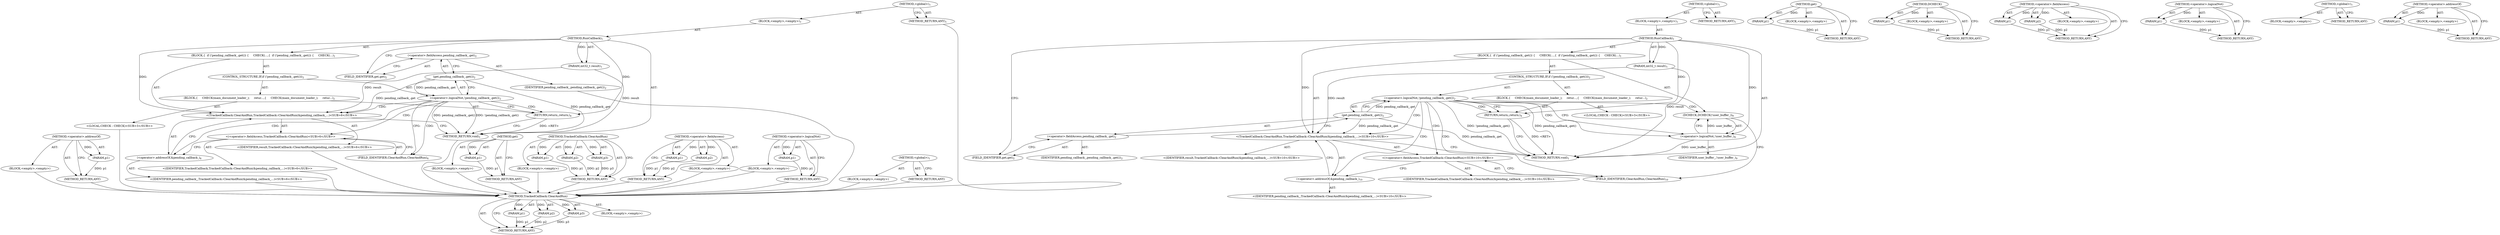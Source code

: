digraph "&lt;operator&gt;.addressOf" {
vulnerable_65 [label=<(METHOD,&lt;operator&gt;.addressOf)>];
vulnerable_66 [label=<(PARAM,p1)>];
vulnerable_67 [label=<(BLOCK,&lt;empty&gt;,&lt;empty&gt;)>];
vulnerable_68 [label=<(METHOD_RETURN,ANY)>];
vulnerable_6 [label=<(METHOD,&lt;global&gt;)<SUB>1</SUB>>];
vulnerable_7 [label=<(BLOCK,&lt;empty&gt;,&lt;empty&gt;)<SUB>1</SUB>>];
vulnerable_8 [label=<(METHOD,RunCallback)<SUB>1</SUB>>];
vulnerable_9 [label=<(PARAM,int32_t result)<SUB>1</SUB>>];
vulnerable_10 [label=<(BLOCK,{
  if (!pending_callback_.get()) {
     CHECK(...,{
  if (!pending_callback_.get()) {
     CHECK(...)<SUB>1</SUB>>];
vulnerable_11 [label=<(CONTROL_STRUCTURE,IF,if (!pending_callback_.get()))<SUB>2</SUB>>];
vulnerable_12 [label=<(&lt;operator&gt;.logicalNot,!pending_callback_.get())<SUB>2</SUB>>];
vulnerable_13 [label=<(get,pending_callback_.get())<SUB>2</SUB>>];
vulnerable_14 [label=<(&lt;operator&gt;.fieldAccess,pending_callback_.get)<SUB>2</SUB>>];
vulnerable_15 [label=<(IDENTIFIER,pending_callback_,pending_callback_.get())<SUB>2</SUB>>];
vulnerable_16 [label=<(FIELD_IDENTIFIER,get,get)<SUB>2</SUB>>];
vulnerable_17 [label=<(BLOCK,{
     CHECK(main_document_loader_);
     retur...,{
     CHECK(main_document_loader_);
     retur...)<SUB>2</SUB>>];
vulnerable_18 [label="<(LOCAL,CHECK : CHECK)<SUB>3</SUB>>"];
vulnerable_19 [label=<(RETURN,return;,return;)<SUB>4</SUB>>];
vulnerable_20 [label="<(TrackedCallback.ClearAndRun,TrackedCallback::ClearAndRun(&amp;pending_callback_...)<SUB>6</SUB>>"];
vulnerable_21 [label="<(&lt;operator&gt;.fieldAccess,TrackedCallback::ClearAndRun)<SUB>6</SUB>>"];
vulnerable_22 [label="<(IDENTIFIER,TrackedCallback,TrackedCallback::ClearAndRun(&amp;pending_callback_...)<SUB>6</SUB>>"];
vulnerable_23 [label=<(FIELD_IDENTIFIER,ClearAndRun,ClearAndRun)<SUB>6</SUB>>];
vulnerable_24 [label=<(&lt;operator&gt;.addressOf,&amp;pending_callback_)<SUB>6</SUB>>];
vulnerable_25 [label="<(IDENTIFIER,pending_callback_,TrackedCallback::ClearAndRun(&amp;pending_callback_...)<SUB>6</SUB>>"];
vulnerable_26 [label="<(IDENTIFIER,result,TrackedCallback::ClearAndRun(&amp;pending_callback_...)<SUB>6</SUB>>"];
vulnerable_27 [label=<(METHOD_RETURN,void)<SUB>1</SUB>>];
vulnerable_29 [label=<(METHOD_RETURN,ANY)<SUB>1</SUB>>];
vulnerable_50 [label=<(METHOD,get)>];
vulnerable_51 [label=<(PARAM,p1)>];
vulnerable_52 [label=<(BLOCK,&lt;empty&gt;,&lt;empty&gt;)>];
vulnerable_53 [label=<(METHOD_RETURN,ANY)>];
vulnerable_59 [label=<(METHOD,TrackedCallback.ClearAndRun)>];
vulnerable_60 [label=<(PARAM,p1)>];
vulnerable_61 [label=<(PARAM,p2)>];
vulnerable_62 [label=<(PARAM,p3)>];
vulnerable_63 [label=<(BLOCK,&lt;empty&gt;,&lt;empty&gt;)>];
vulnerable_64 [label=<(METHOD_RETURN,ANY)>];
vulnerable_54 [label=<(METHOD,&lt;operator&gt;.fieldAccess)>];
vulnerable_55 [label=<(PARAM,p1)>];
vulnerable_56 [label=<(PARAM,p2)>];
vulnerable_57 [label=<(BLOCK,&lt;empty&gt;,&lt;empty&gt;)>];
vulnerable_58 [label=<(METHOD_RETURN,ANY)>];
vulnerable_46 [label=<(METHOD,&lt;operator&gt;.logicalNot)>];
vulnerable_47 [label=<(PARAM,p1)>];
vulnerable_48 [label=<(BLOCK,&lt;empty&gt;,&lt;empty&gt;)>];
vulnerable_49 [label=<(METHOD_RETURN,ANY)>];
vulnerable_40 [label=<(METHOD,&lt;global&gt;)<SUB>1</SUB>>];
vulnerable_41 [label=<(BLOCK,&lt;empty&gt;,&lt;empty&gt;)>];
vulnerable_42 [label=<(METHOD_RETURN,ANY)>];
fixed_66 [label=<(METHOD,TrackedCallback.ClearAndRun)>];
fixed_67 [label=<(PARAM,p1)>];
fixed_68 [label=<(PARAM,p2)>];
fixed_69 [label=<(PARAM,p3)>];
fixed_70 [label=<(BLOCK,&lt;empty&gt;,&lt;empty&gt;)>];
fixed_71 [label=<(METHOD_RETURN,ANY)>];
fixed_6 [label=<(METHOD,&lt;global&gt;)<SUB>1</SUB>>];
fixed_7 [label=<(BLOCK,&lt;empty&gt;,&lt;empty&gt;)<SUB>1</SUB>>];
fixed_8 [label=<(METHOD,RunCallback)<SUB>1</SUB>>];
fixed_9 [label=<(PARAM,int32_t result)<SUB>1</SUB>>];
fixed_10 [label=<(BLOCK,{
  if (!pending_callback_.get()) {
     CHECK(...,{
  if (!pending_callback_.get()) {
     CHECK(...)<SUB>1</SUB>>];
fixed_11 [label=<(CONTROL_STRUCTURE,IF,if (!pending_callback_.get()))<SUB>2</SUB>>];
fixed_12 [label=<(&lt;operator&gt;.logicalNot,!pending_callback_.get())<SUB>2</SUB>>];
fixed_13 [label=<(get,pending_callback_.get())<SUB>2</SUB>>];
fixed_14 [label=<(&lt;operator&gt;.fieldAccess,pending_callback_.get)<SUB>2</SUB>>];
fixed_15 [label=<(IDENTIFIER,pending_callback_,pending_callback_.get())<SUB>2</SUB>>];
fixed_16 [label=<(FIELD_IDENTIFIER,get,get)<SUB>2</SUB>>];
fixed_17 [label=<(BLOCK,{
     CHECK(main_document_loader_);
     retur...,{
     CHECK(main_document_loader_);
     retur...)<SUB>2</SUB>>];
fixed_18 [label="<(LOCAL,CHECK : CHECK)<SUB>3</SUB>>"];
fixed_19 [label=<(RETURN,return;,return;)<SUB>4</SUB>>];
fixed_20 [label=<(DCHECK,DCHECK(!user_buffer_))<SUB>9</SUB>>];
fixed_21 [label=<(&lt;operator&gt;.logicalNot,!user_buffer_)<SUB>9</SUB>>];
fixed_22 [label=<(IDENTIFIER,user_buffer_,!user_buffer_)<SUB>9</SUB>>];
fixed_23 [label="<(TrackedCallback.ClearAndRun,TrackedCallback::ClearAndRun(&amp;pending_callback_...)<SUB>10</SUB>>"];
fixed_24 [label="<(&lt;operator&gt;.fieldAccess,TrackedCallback::ClearAndRun)<SUB>10</SUB>>"];
fixed_25 [label="<(IDENTIFIER,TrackedCallback,TrackedCallback::ClearAndRun(&amp;pending_callback_...)<SUB>10</SUB>>"];
fixed_26 [label=<(FIELD_IDENTIFIER,ClearAndRun,ClearAndRun)<SUB>10</SUB>>];
fixed_27 [label=<(&lt;operator&gt;.addressOf,&amp;pending_callback_)<SUB>10</SUB>>];
fixed_28 [label="<(IDENTIFIER,pending_callback_,TrackedCallback::ClearAndRun(&amp;pending_callback_...)<SUB>10</SUB>>"];
fixed_29 [label="<(IDENTIFIER,result,TrackedCallback::ClearAndRun(&amp;pending_callback_...)<SUB>10</SUB>>"];
fixed_30 [label=<(METHOD_RETURN,void)<SUB>1</SUB>>];
fixed_32 [label=<(METHOD_RETURN,ANY)<SUB>1</SUB>>];
fixed_53 [label=<(METHOD,get)>];
fixed_54 [label=<(PARAM,p1)>];
fixed_55 [label=<(BLOCK,&lt;empty&gt;,&lt;empty&gt;)>];
fixed_56 [label=<(METHOD_RETURN,ANY)>];
fixed_62 [label=<(METHOD,DCHECK)>];
fixed_63 [label=<(PARAM,p1)>];
fixed_64 [label=<(BLOCK,&lt;empty&gt;,&lt;empty&gt;)>];
fixed_65 [label=<(METHOD_RETURN,ANY)>];
fixed_57 [label=<(METHOD,&lt;operator&gt;.fieldAccess)>];
fixed_58 [label=<(PARAM,p1)>];
fixed_59 [label=<(PARAM,p2)>];
fixed_60 [label=<(BLOCK,&lt;empty&gt;,&lt;empty&gt;)>];
fixed_61 [label=<(METHOD_RETURN,ANY)>];
fixed_49 [label=<(METHOD,&lt;operator&gt;.logicalNot)>];
fixed_50 [label=<(PARAM,p1)>];
fixed_51 [label=<(BLOCK,&lt;empty&gt;,&lt;empty&gt;)>];
fixed_52 [label=<(METHOD_RETURN,ANY)>];
fixed_43 [label=<(METHOD,&lt;global&gt;)<SUB>1</SUB>>];
fixed_44 [label=<(BLOCK,&lt;empty&gt;,&lt;empty&gt;)>];
fixed_45 [label=<(METHOD_RETURN,ANY)>];
fixed_72 [label=<(METHOD,&lt;operator&gt;.addressOf)>];
fixed_73 [label=<(PARAM,p1)>];
fixed_74 [label=<(BLOCK,&lt;empty&gt;,&lt;empty&gt;)>];
fixed_75 [label=<(METHOD_RETURN,ANY)>];
vulnerable_65 -> vulnerable_66  [key=0, label="AST: "];
vulnerable_65 -> vulnerable_66  [key=1, label="DDG: "];
vulnerable_65 -> vulnerable_67  [key=0, label="AST: "];
vulnerable_65 -> vulnerable_68  [key=0, label="AST: "];
vulnerable_65 -> vulnerable_68  [key=1, label="CFG: "];
vulnerable_66 -> vulnerable_68  [key=0, label="DDG: p1"];
vulnerable_67 -> fixed_66  [key=0];
vulnerable_68 -> fixed_66  [key=0];
vulnerable_6 -> vulnerable_7  [key=0, label="AST: "];
vulnerable_6 -> vulnerable_29  [key=0, label="AST: "];
vulnerable_6 -> vulnerable_29  [key=1, label="CFG: "];
vulnerable_7 -> vulnerable_8  [key=0, label="AST: "];
vulnerable_8 -> vulnerable_9  [key=0, label="AST: "];
vulnerable_8 -> vulnerable_9  [key=1, label="DDG: "];
vulnerable_8 -> vulnerable_10  [key=0, label="AST: "];
vulnerable_8 -> vulnerable_27  [key=0, label="AST: "];
vulnerable_8 -> vulnerable_16  [key=0, label="CFG: "];
vulnerable_8 -> vulnerable_20  [key=0, label="DDG: "];
vulnerable_8 -> vulnerable_19  [key=0, label="DDG: "];
vulnerable_9 -> vulnerable_27  [key=0, label="DDG: result"];
vulnerable_9 -> vulnerable_20  [key=0, label="DDG: result"];
vulnerable_10 -> vulnerable_11  [key=0, label="AST: "];
vulnerable_10 -> vulnerable_20  [key=0, label="AST: "];
vulnerable_11 -> vulnerable_12  [key=0, label="AST: "];
vulnerable_11 -> vulnerable_17  [key=0, label="AST: "];
vulnerable_12 -> vulnerable_13  [key=0, label="AST: "];
vulnerable_12 -> vulnerable_19  [key=0, label="CFG: "];
vulnerable_12 -> vulnerable_19  [key=1, label="CDG: "];
vulnerable_12 -> vulnerable_23  [key=0, label="CFG: "];
vulnerable_12 -> vulnerable_23  [key=1, label="CDG: "];
vulnerable_12 -> vulnerable_27  [key=0, label="DDG: pending_callback_.get()"];
vulnerable_12 -> vulnerable_27  [key=1, label="DDG: !pending_callback_.get()"];
vulnerable_12 -> vulnerable_20  [key=0, label="CDG: "];
vulnerable_12 -> vulnerable_24  [key=0, label="CDG: "];
vulnerable_12 -> vulnerable_21  [key=0, label="CDG: "];
vulnerable_13 -> vulnerable_14  [key=0, label="AST: "];
vulnerable_13 -> vulnerable_12  [key=0, label="CFG: "];
vulnerable_13 -> vulnerable_12  [key=1, label="DDG: pending_callback_.get"];
vulnerable_13 -> vulnerable_27  [key=0, label="DDG: pending_callback_.get"];
vulnerable_13 -> vulnerable_20  [key=0, label="DDG: pending_callback_.get"];
vulnerable_14 -> vulnerable_15  [key=0, label="AST: "];
vulnerable_14 -> vulnerable_16  [key=0, label="AST: "];
vulnerable_14 -> vulnerable_13  [key=0, label="CFG: "];
vulnerable_15 -> fixed_66  [key=0];
vulnerable_16 -> vulnerable_14  [key=0, label="CFG: "];
vulnerable_17 -> vulnerable_18  [key=0, label="AST: "];
vulnerable_17 -> vulnerable_19  [key=0, label="AST: "];
vulnerable_18 -> fixed_66  [key=0];
vulnerable_19 -> vulnerable_27  [key=0, label="CFG: "];
vulnerable_19 -> vulnerable_27  [key=1, label="DDG: &lt;RET&gt;"];
vulnerable_20 -> vulnerable_21  [key=0, label="AST: "];
vulnerable_20 -> vulnerable_24  [key=0, label="AST: "];
vulnerable_20 -> vulnerable_26  [key=0, label="AST: "];
vulnerable_20 -> vulnerable_27  [key=0, label="CFG: "];
vulnerable_21 -> vulnerable_22  [key=0, label="AST: "];
vulnerable_21 -> vulnerable_23  [key=0, label="AST: "];
vulnerable_21 -> vulnerable_24  [key=0, label="CFG: "];
vulnerable_22 -> fixed_66  [key=0];
vulnerable_23 -> vulnerable_21  [key=0, label="CFG: "];
vulnerable_24 -> vulnerable_25  [key=0, label="AST: "];
vulnerable_24 -> vulnerable_20  [key=0, label="CFG: "];
vulnerable_25 -> fixed_66  [key=0];
vulnerable_26 -> fixed_66  [key=0];
vulnerable_27 -> fixed_66  [key=0];
vulnerable_29 -> fixed_66  [key=0];
vulnerable_50 -> vulnerable_51  [key=0, label="AST: "];
vulnerable_50 -> vulnerable_51  [key=1, label="DDG: "];
vulnerable_50 -> vulnerable_52  [key=0, label="AST: "];
vulnerable_50 -> vulnerable_53  [key=0, label="AST: "];
vulnerable_50 -> vulnerable_53  [key=1, label="CFG: "];
vulnerable_51 -> vulnerable_53  [key=0, label="DDG: p1"];
vulnerable_52 -> fixed_66  [key=0];
vulnerable_53 -> fixed_66  [key=0];
vulnerable_59 -> vulnerable_60  [key=0, label="AST: "];
vulnerable_59 -> vulnerable_60  [key=1, label="DDG: "];
vulnerable_59 -> vulnerable_63  [key=0, label="AST: "];
vulnerable_59 -> vulnerable_61  [key=0, label="AST: "];
vulnerable_59 -> vulnerable_61  [key=1, label="DDG: "];
vulnerable_59 -> vulnerable_64  [key=0, label="AST: "];
vulnerable_59 -> vulnerable_64  [key=1, label="CFG: "];
vulnerable_59 -> vulnerable_62  [key=0, label="AST: "];
vulnerable_59 -> vulnerable_62  [key=1, label="DDG: "];
vulnerable_60 -> vulnerable_64  [key=0, label="DDG: p1"];
vulnerable_61 -> vulnerable_64  [key=0, label="DDG: p2"];
vulnerable_62 -> vulnerable_64  [key=0, label="DDG: p3"];
vulnerable_63 -> fixed_66  [key=0];
vulnerable_64 -> fixed_66  [key=0];
vulnerable_54 -> vulnerable_55  [key=0, label="AST: "];
vulnerable_54 -> vulnerable_55  [key=1, label="DDG: "];
vulnerable_54 -> vulnerable_57  [key=0, label="AST: "];
vulnerable_54 -> vulnerable_56  [key=0, label="AST: "];
vulnerable_54 -> vulnerable_56  [key=1, label="DDG: "];
vulnerable_54 -> vulnerable_58  [key=0, label="AST: "];
vulnerable_54 -> vulnerable_58  [key=1, label="CFG: "];
vulnerable_55 -> vulnerable_58  [key=0, label="DDG: p1"];
vulnerable_56 -> vulnerable_58  [key=0, label="DDG: p2"];
vulnerable_57 -> fixed_66  [key=0];
vulnerable_58 -> fixed_66  [key=0];
vulnerable_46 -> vulnerable_47  [key=0, label="AST: "];
vulnerable_46 -> vulnerable_47  [key=1, label="DDG: "];
vulnerable_46 -> vulnerable_48  [key=0, label="AST: "];
vulnerable_46 -> vulnerable_49  [key=0, label="AST: "];
vulnerable_46 -> vulnerable_49  [key=1, label="CFG: "];
vulnerable_47 -> vulnerable_49  [key=0, label="DDG: p1"];
vulnerable_48 -> fixed_66  [key=0];
vulnerable_49 -> fixed_66  [key=0];
vulnerable_40 -> vulnerable_41  [key=0, label="AST: "];
vulnerable_40 -> vulnerable_42  [key=0, label="AST: "];
vulnerable_40 -> vulnerable_42  [key=1, label="CFG: "];
vulnerable_41 -> fixed_66  [key=0];
vulnerable_42 -> fixed_66  [key=0];
fixed_66 -> fixed_67  [key=0, label="AST: "];
fixed_66 -> fixed_67  [key=1, label="DDG: "];
fixed_66 -> fixed_70  [key=0, label="AST: "];
fixed_66 -> fixed_68  [key=0, label="AST: "];
fixed_66 -> fixed_68  [key=1, label="DDG: "];
fixed_66 -> fixed_71  [key=0, label="AST: "];
fixed_66 -> fixed_71  [key=1, label="CFG: "];
fixed_66 -> fixed_69  [key=0, label="AST: "];
fixed_66 -> fixed_69  [key=1, label="DDG: "];
fixed_67 -> fixed_71  [key=0, label="DDG: p1"];
fixed_68 -> fixed_71  [key=0, label="DDG: p2"];
fixed_69 -> fixed_71  [key=0, label="DDG: p3"];
fixed_6 -> fixed_7  [key=0, label="AST: "];
fixed_6 -> fixed_32  [key=0, label="AST: "];
fixed_6 -> fixed_32  [key=1, label="CFG: "];
fixed_7 -> fixed_8  [key=0, label="AST: "];
fixed_8 -> fixed_9  [key=0, label="AST: "];
fixed_8 -> fixed_9  [key=1, label="DDG: "];
fixed_8 -> fixed_10  [key=0, label="AST: "];
fixed_8 -> fixed_30  [key=0, label="AST: "];
fixed_8 -> fixed_16  [key=0, label="CFG: "];
fixed_8 -> fixed_23  [key=0, label="DDG: "];
fixed_8 -> fixed_19  [key=0, label="DDG: "];
fixed_8 -> fixed_21  [key=0, label="DDG: "];
fixed_9 -> fixed_30  [key=0, label="DDG: result"];
fixed_9 -> fixed_23  [key=0, label="DDG: result"];
fixed_10 -> fixed_11  [key=0, label="AST: "];
fixed_10 -> fixed_20  [key=0, label="AST: "];
fixed_10 -> fixed_23  [key=0, label="AST: "];
fixed_11 -> fixed_12  [key=0, label="AST: "];
fixed_11 -> fixed_17  [key=0, label="AST: "];
fixed_12 -> fixed_13  [key=0, label="AST: "];
fixed_12 -> fixed_19  [key=0, label="CFG: "];
fixed_12 -> fixed_19  [key=1, label="CDG: "];
fixed_12 -> fixed_21  [key=0, label="CFG: "];
fixed_12 -> fixed_21  [key=1, label="CDG: "];
fixed_12 -> fixed_30  [key=0, label="DDG: pending_callback_.get()"];
fixed_12 -> fixed_30  [key=1, label="DDG: !pending_callback_.get()"];
fixed_12 -> fixed_20  [key=0, label="CDG: "];
fixed_12 -> fixed_24  [key=0, label="CDG: "];
fixed_12 -> fixed_26  [key=0, label="CDG: "];
fixed_12 -> fixed_23  [key=0, label="CDG: "];
fixed_12 -> fixed_27  [key=0, label="CDG: "];
fixed_13 -> fixed_14  [key=0, label="AST: "];
fixed_13 -> fixed_12  [key=0, label="CFG: "];
fixed_13 -> fixed_12  [key=1, label="DDG: pending_callback_.get"];
fixed_13 -> fixed_30  [key=0, label="DDG: pending_callback_.get"];
fixed_13 -> fixed_23  [key=0, label="DDG: pending_callback_.get"];
fixed_14 -> fixed_15  [key=0, label="AST: "];
fixed_14 -> fixed_16  [key=0, label="AST: "];
fixed_14 -> fixed_13  [key=0, label="CFG: "];
fixed_16 -> fixed_14  [key=0, label="CFG: "];
fixed_17 -> fixed_18  [key=0, label="AST: "];
fixed_17 -> fixed_19  [key=0, label="AST: "];
fixed_19 -> fixed_30  [key=0, label="CFG: "];
fixed_19 -> fixed_30  [key=1, label="DDG: &lt;RET&gt;"];
fixed_20 -> fixed_21  [key=0, label="AST: "];
fixed_20 -> fixed_26  [key=0, label="CFG: "];
fixed_21 -> fixed_22  [key=0, label="AST: "];
fixed_21 -> fixed_20  [key=0, label="CFG: "];
fixed_21 -> fixed_20  [key=1, label="DDG: user_buffer_"];
fixed_21 -> fixed_30  [key=0, label="DDG: user_buffer_"];
fixed_23 -> fixed_24  [key=0, label="AST: "];
fixed_23 -> fixed_27  [key=0, label="AST: "];
fixed_23 -> fixed_29  [key=0, label="AST: "];
fixed_23 -> fixed_30  [key=0, label="CFG: "];
fixed_24 -> fixed_25  [key=0, label="AST: "];
fixed_24 -> fixed_26  [key=0, label="AST: "];
fixed_24 -> fixed_27  [key=0, label="CFG: "];
fixed_26 -> fixed_24  [key=0, label="CFG: "];
fixed_27 -> fixed_28  [key=0, label="AST: "];
fixed_27 -> fixed_23  [key=0, label="CFG: "];
fixed_53 -> fixed_54  [key=0, label="AST: "];
fixed_53 -> fixed_54  [key=1, label="DDG: "];
fixed_53 -> fixed_55  [key=0, label="AST: "];
fixed_53 -> fixed_56  [key=0, label="AST: "];
fixed_53 -> fixed_56  [key=1, label="CFG: "];
fixed_54 -> fixed_56  [key=0, label="DDG: p1"];
fixed_62 -> fixed_63  [key=0, label="AST: "];
fixed_62 -> fixed_63  [key=1, label="DDG: "];
fixed_62 -> fixed_64  [key=0, label="AST: "];
fixed_62 -> fixed_65  [key=0, label="AST: "];
fixed_62 -> fixed_65  [key=1, label="CFG: "];
fixed_63 -> fixed_65  [key=0, label="DDG: p1"];
fixed_57 -> fixed_58  [key=0, label="AST: "];
fixed_57 -> fixed_58  [key=1, label="DDG: "];
fixed_57 -> fixed_60  [key=0, label="AST: "];
fixed_57 -> fixed_59  [key=0, label="AST: "];
fixed_57 -> fixed_59  [key=1, label="DDG: "];
fixed_57 -> fixed_61  [key=0, label="AST: "];
fixed_57 -> fixed_61  [key=1, label="CFG: "];
fixed_58 -> fixed_61  [key=0, label="DDG: p1"];
fixed_59 -> fixed_61  [key=0, label="DDG: p2"];
fixed_49 -> fixed_50  [key=0, label="AST: "];
fixed_49 -> fixed_50  [key=1, label="DDG: "];
fixed_49 -> fixed_51  [key=0, label="AST: "];
fixed_49 -> fixed_52  [key=0, label="AST: "];
fixed_49 -> fixed_52  [key=1, label="CFG: "];
fixed_50 -> fixed_52  [key=0, label="DDG: p1"];
fixed_43 -> fixed_44  [key=0, label="AST: "];
fixed_43 -> fixed_45  [key=0, label="AST: "];
fixed_43 -> fixed_45  [key=1, label="CFG: "];
fixed_72 -> fixed_73  [key=0, label="AST: "];
fixed_72 -> fixed_73  [key=1, label="DDG: "];
fixed_72 -> fixed_74  [key=0, label="AST: "];
fixed_72 -> fixed_75  [key=0, label="AST: "];
fixed_72 -> fixed_75  [key=1, label="CFG: "];
fixed_73 -> fixed_75  [key=0, label="DDG: p1"];
}
